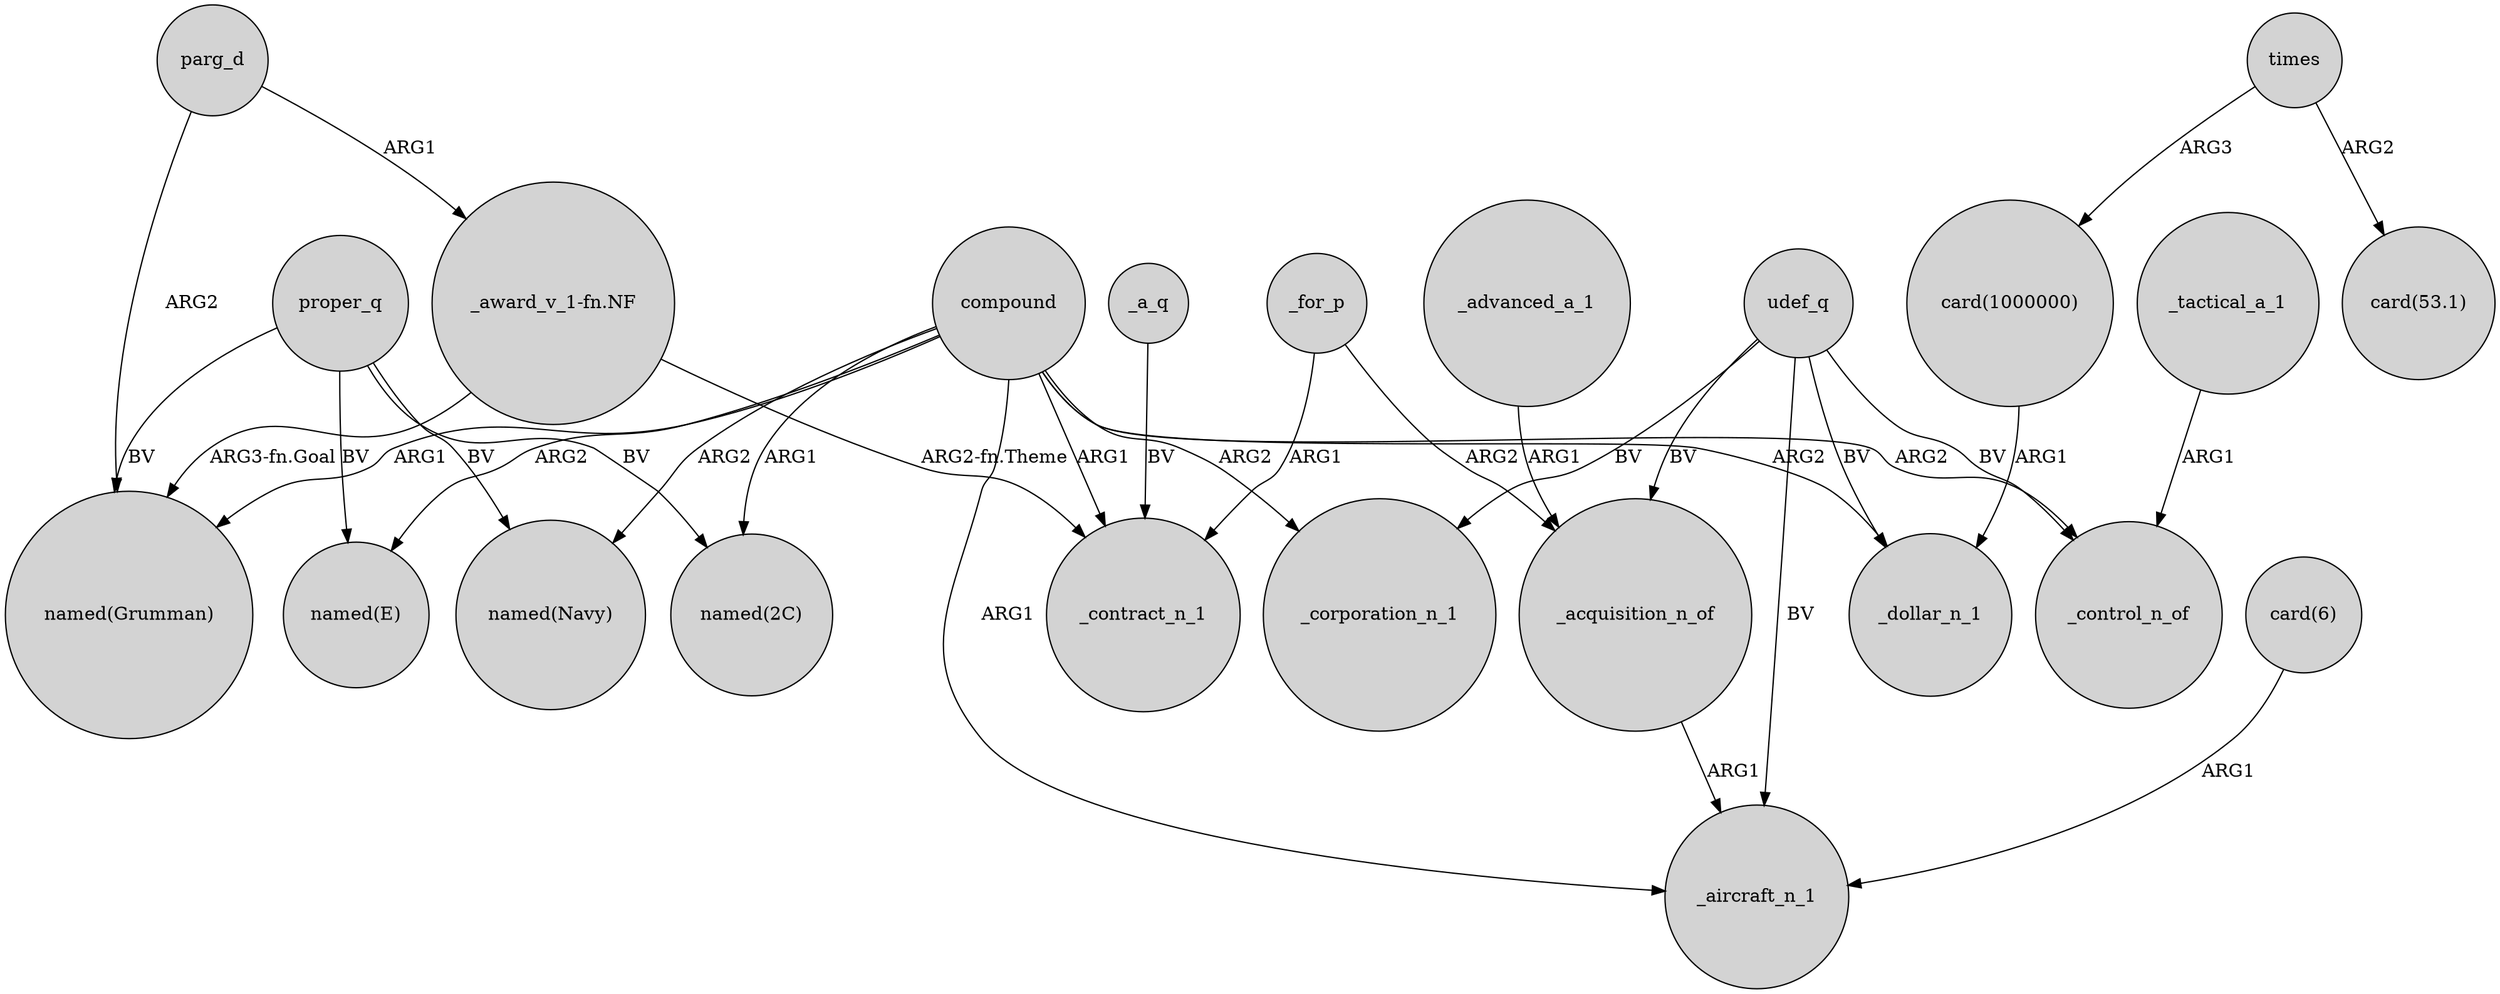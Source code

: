 digraph {
	node [shape=circle style=filled]
	"card(1000000)" -> _dollar_n_1 [label=ARG1]
	compound -> "named(2C)" [label=ARG1]
	compound -> "named(E)" [label=ARG2]
	compound -> "named(Grumman)" [label=ARG1]
	udef_q -> _control_n_of [label=BV]
	_for_p -> _acquisition_n_of [label=ARG2]
	compound -> "named(Navy)" [label=ARG2]
	compound -> _corporation_n_1 [label=ARG2]
	compound -> _aircraft_n_1 [label=ARG1]
	proper_q -> "named(Grumman)" [label=BV]
	_tactical_a_1 -> _control_n_of [label=ARG1]
	"card(6)" -> _aircraft_n_1 [label=ARG1]
	parg_d -> "named(Grumman)" [label=ARG2]
	proper_q -> "named(E)" [label=BV]
	compound -> _contract_n_1 [label=ARG1]
	_a_q -> _contract_n_1 [label=BV]
	proper_q -> "named(2C)" [label=BV]
	compound -> _control_n_of [label=ARG2]
	_advanced_a_1 -> _acquisition_n_of [label=ARG1]
	udef_q -> _aircraft_n_1 [label=BV]
	udef_q -> _corporation_n_1 [label=BV]
	proper_q -> "named(Navy)" [label=BV]
	udef_q -> _acquisition_n_of [label=BV]
	times -> "card(1000000)" [label=ARG3]
	"_award_v_1-fn.NF" -> "named(Grumman)" [label="ARG3-fn.Goal"]
	parg_d -> "_award_v_1-fn.NF" [label=ARG1]
	times -> "card(53.1)" [label=ARG2]
	compound -> _dollar_n_1 [label=ARG2]
	_for_p -> _contract_n_1 [label=ARG1]
	"_award_v_1-fn.NF" -> _contract_n_1 [label="ARG2-fn.Theme"]
	udef_q -> _dollar_n_1 [label=BV]
	_acquisition_n_of -> _aircraft_n_1 [label=ARG1]
}
